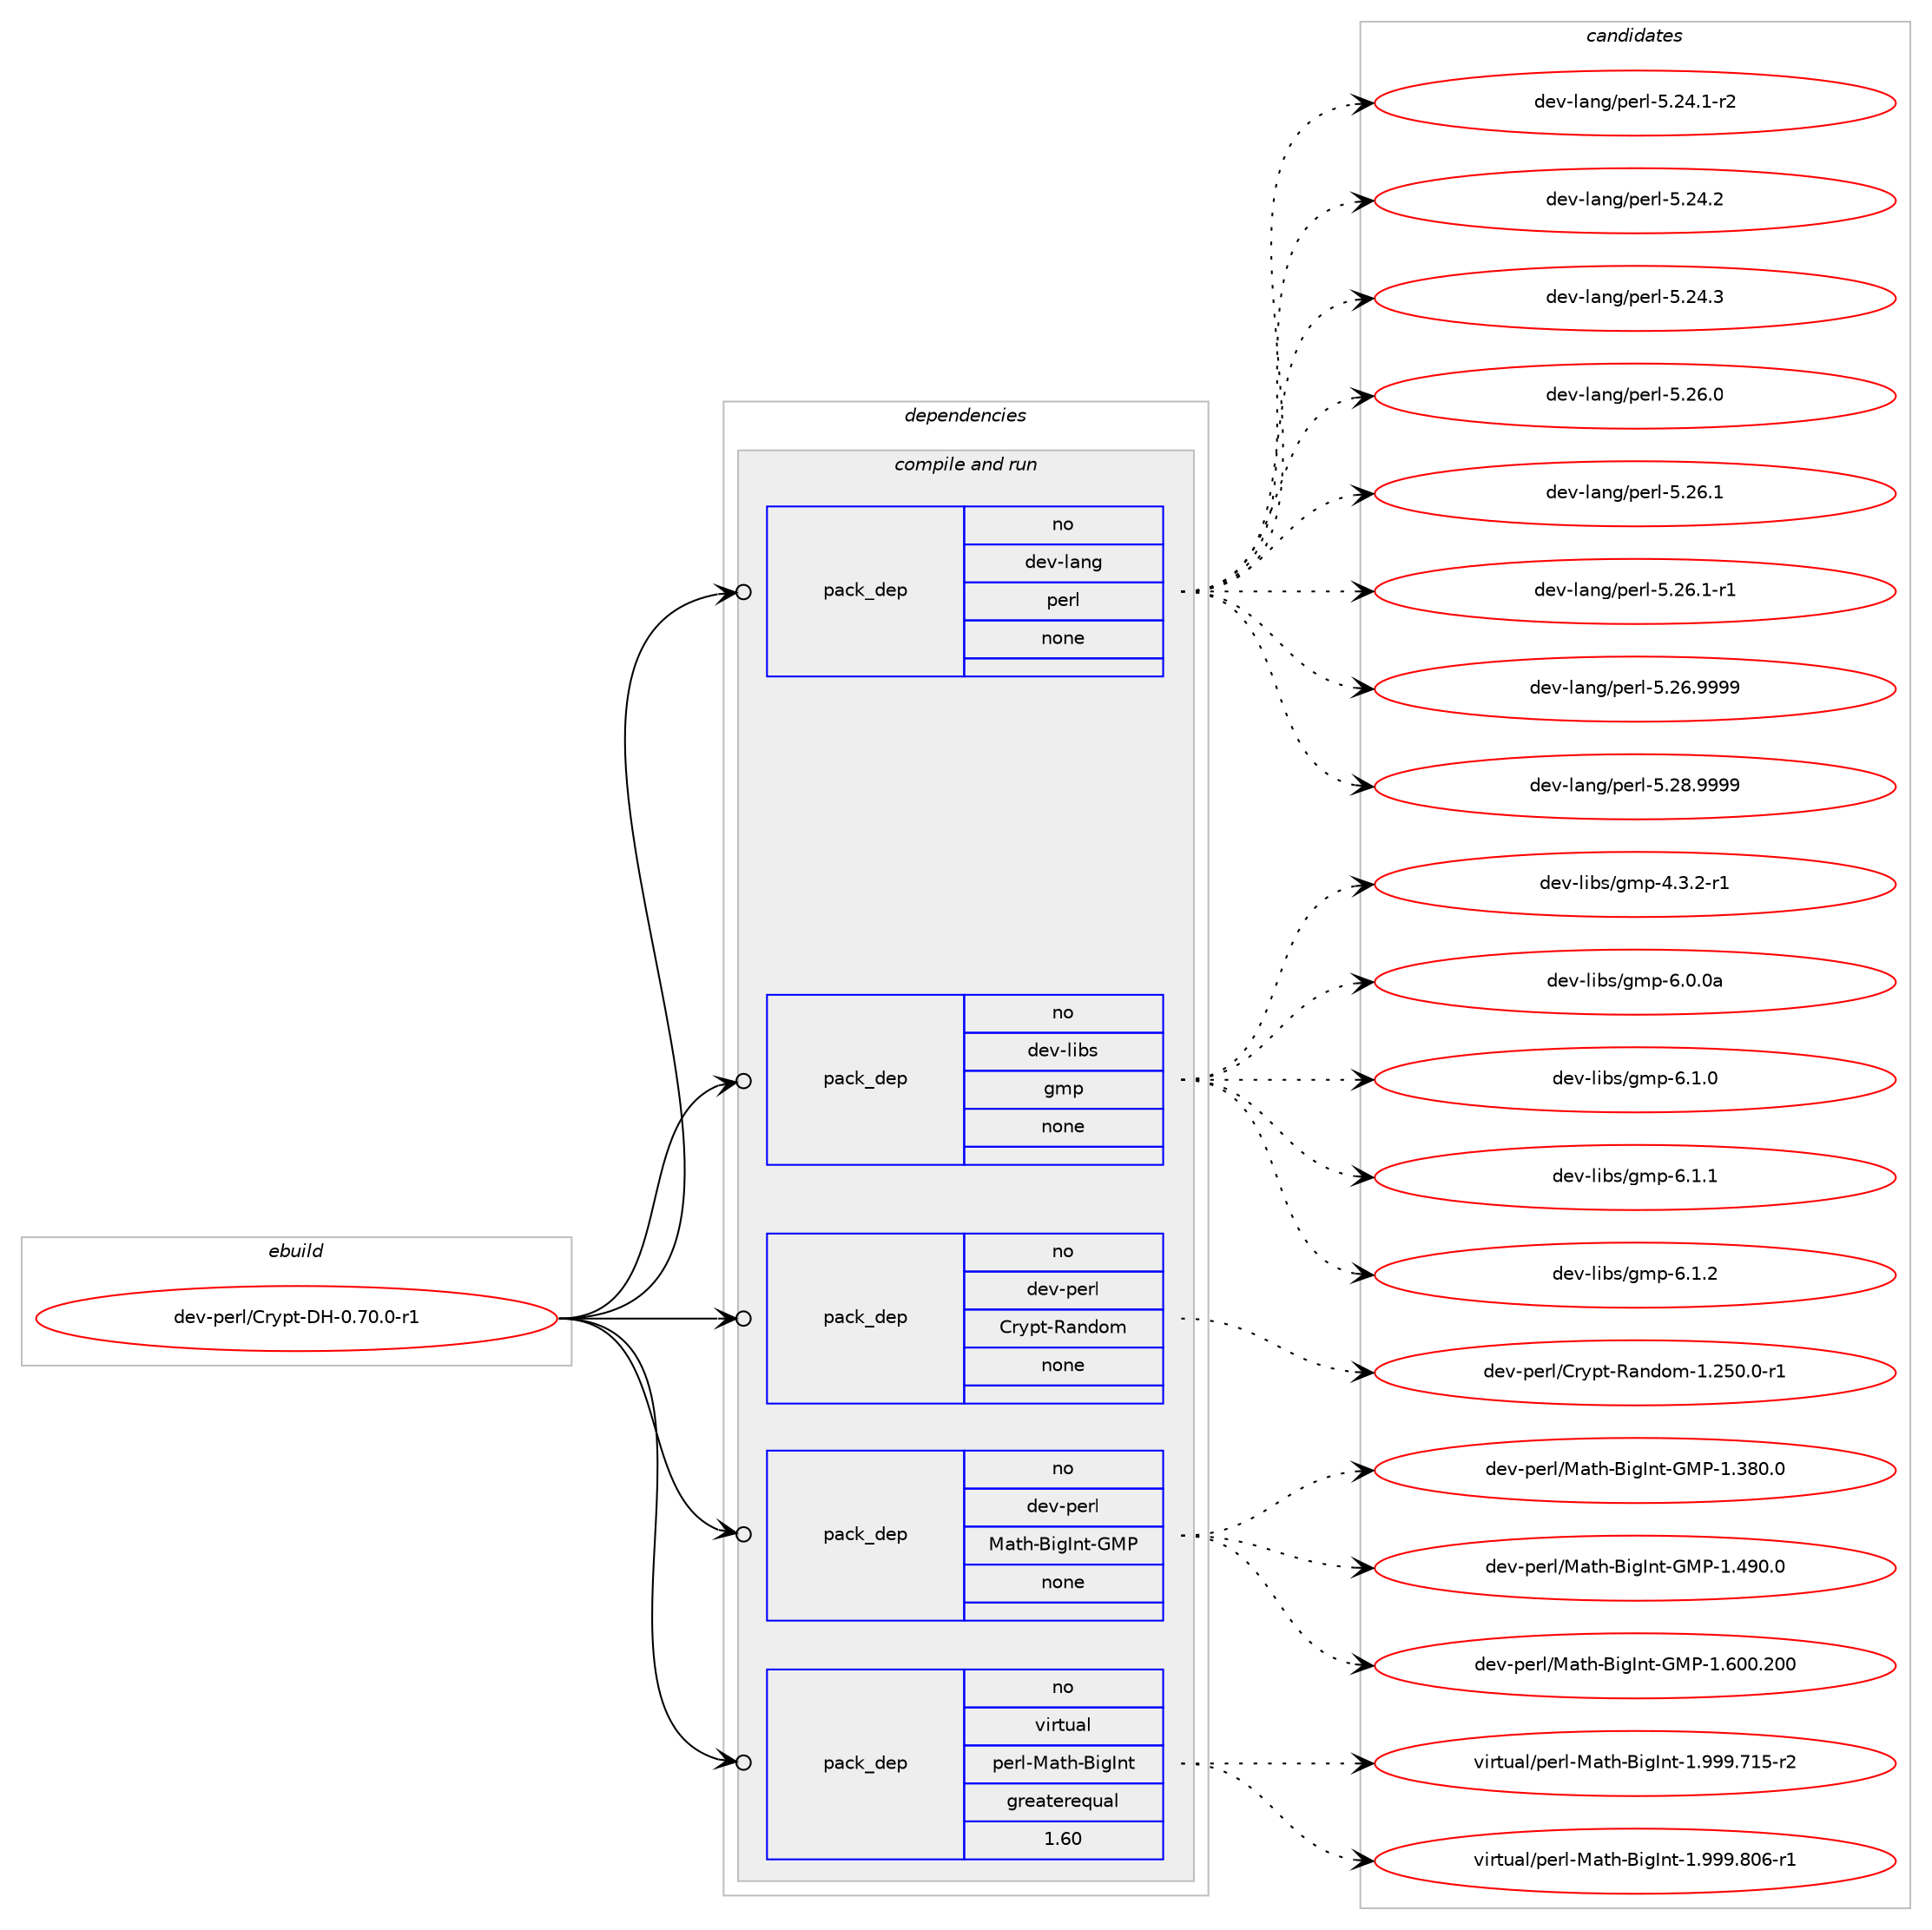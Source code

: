 digraph prolog {

# *************
# Graph options
# *************

newrank=true;
concentrate=true;
compound=true;
graph [rankdir=LR,fontname=Helvetica,fontsize=10,ranksep=1.5];#, ranksep=2.5, nodesep=0.2];
edge  [arrowhead=vee];
node  [fontname=Helvetica,fontsize=10];

# **********
# The ebuild
# **********

subgraph cluster_leftcol {
color=gray;
rank=same;
label=<<i>ebuild</i>>;
id [label="dev-perl/Crypt-DH-0.70.0-r1", color=red, width=4, href="../dev-perl/Crypt-DH-0.70.0-r1.svg"];
}

# ****************
# The dependencies
# ****************

subgraph cluster_midcol {
color=gray;
label=<<i>dependencies</i>>;
subgraph cluster_compile {
fillcolor="#eeeeee";
style=filled;
label=<<i>compile</i>>;
}
subgraph cluster_compileandrun {
fillcolor="#eeeeee";
style=filled;
label=<<i>compile and run</i>>;
subgraph pack96256 {
dependency126799 [label=<<TABLE BORDER="0" CELLBORDER="1" CELLSPACING="0" CELLPADDING="4" WIDTH="220"><TR><TD ROWSPAN="6" CELLPADDING="30">pack_dep</TD></TR><TR><TD WIDTH="110">no</TD></TR><TR><TD>dev-lang</TD></TR><TR><TD>perl</TD></TR><TR><TD>none</TD></TR><TR><TD></TD></TR></TABLE>>, shape=none, color=blue];
}
id:e -> dependency126799:w [weight=20,style="solid",arrowhead="odotvee"];
subgraph pack96257 {
dependency126800 [label=<<TABLE BORDER="0" CELLBORDER="1" CELLSPACING="0" CELLPADDING="4" WIDTH="220"><TR><TD ROWSPAN="6" CELLPADDING="30">pack_dep</TD></TR><TR><TD WIDTH="110">no</TD></TR><TR><TD>dev-libs</TD></TR><TR><TD>gmp</TD></TR><TR><TD>none</TD></TR><TR><TD></TD></TR></TABLE>>, shape=none, color=blue];
}
id:e -> dependency126800:w [weight=20,style="solid",arrowhead="odotvee"];
subgraph pack96258 {
dependency126801 [label=<<TABLE BORDER="0" CELLBORDER="1" CELLSPACING="0" CELLPADDING="4" WIDTH="220"><TR><TD ROWSPAN="6" CELLPADDING="30">pack_dep</TD></TR><TR><TD WIDTH="110">no</TD></TR><TR><TD>dev-perl</TD></TR><TR><TD>Crypt-Random</TD></TR><TR><TD>none</TD></TR><TR><TD></TD></TR></TABLE>>, shape=none, color=blue];
}
id:e -> dependency126801:w [weight=20,style="solid",arrowhead="odotvee"];
subgraph pack96259 {
dependency126802 [label=<<TABLE BORDER="0" CELLBORDER="1" CELLSPACING="0" CELLPADDING="4" WIDTH="220"><TR><TD ROWSPAN="6" CELLPADDING="30">pack_dep</TD></TR><TR><TD WIDTH="110">no</TD></TR><TR><TD>dev-perl</TD></TR><TR><TD>Math-BigInt-GMP</TD></TR><TR><TD>none</TD></TR><TR><TD></TD></TR></TABLE>>, shape=none, color=blue];
}
id:e -> dependency126802:w [weight=20,style="solid",arrowhead="odotvee"];
subgraph pack96260 {
dependency126803 [label=<<TABLE BORDER="0" CELLBORDER="1" CELLSPACING="0" CELLPADDING="4" WIDTH="220"><TR><TD ROWSPAN="6" CELLPADDING="30">pack_dep</TD></TR><TR><TD WIDTH="110">no</TD></TR><TR><TD>virtual</TD></TR><TR><TD>perl-Math-BigInt</TD></TR><TR><TD>greaterequal</TD></TR><TR><TD>1.60</TD></TR></TABLE>>, shape=none, color=blue];
}
id:e -> dependency126803:w [weight=20,style="solid",arrowhead="odotvee"];
}
subgraph cluster_run {
fillcolor="#eeeeee";
style=filled;
label=<<i>run</i>>;
}
}

# **************
# The candidates
# **************

subgraph cluster_choices {
rank=same;
color=gray;
label=<<i>candidates</i>>;

subgraph choice96256 {
color=black;
nodesep=1;
choice100101118451089711010347112101114108455346505246494511450 [label="dev-lang/perl-5.24.1-r2", color=red, width=4,href="../dev-lang/perl-5.24.1-r2.svg"];
choice10010111845108971101034711210111410845534650524650 [label="dev-lang/perl-5.24.2", color=red, width=4,href="../dev-lang/perl-5.24.2.svg"];
choice10010111845108971101034711210111410845534650524651 [label="dev-lang/perl-5.24.3", color=red, width=4,href="../dev-lang/perl-5.24.3.svg"];
choice10010111845108971101034711210111410845534650544648 [label="dev-lang/perl-5.26.0", color=red, width=4,href="../dev-lang/perl-5.26.0.svg"];
choice10010111845108971101034711210111410845534650544649 [label="dev-lang/perl-5.26.1", color=red, width=4,href="../dev-lang/perl-5.26.1.svg"];
choice100101118451089711010347112101114108455346505446494511449 [label="dev-lang/perl-5.26.1-r1", color=red, width=4,href="../dev-lang/perl-5.26.1-r1.svg"];
choice10010111845108971101034711210111410845534650544657575757 [label="dev-lang/perl-5.26.9999", color=red, width=4,href="../dev-lang/perl-5.26.9999.svg"];
choice10010111845108971101034711210111410845534650564657575757 [label="dev-lang/perl-5.28.9999", color=red, width=4,href="../dev-lang/perl-5.28.9999.svg"];
dependency126799:e -> choice100101118451089711010347112101114108455346505246494511450:w [style=dotted,weight="100"];
dependency126799:e -> choice10010111845108971101034711210111410845534650524650:w [style=dotted,weight="100"];
dependency126799:e -> choice10010111845108971101034711210111410845534650524651:w [style=dotted,weight="100"];
dependency126799:e -> choice10010111845108971101034711210111410845534650544648:w [style=dotted,weight="100"];
dependency126799:e -> choice10010111845108971101034711210111410845534650544649:w [style=dotted,weight="100"];
dependency126799:e -> choice100101118451089711010347112101114108455346505446494511449:w [style=dotted,weight="100"];
dependency126799:e -> choice10010111845108971101034711210111410845534650544657575757:w [style=dotted,weight="100"];
dependency126799:e -> choice10010111845108971101034711210111410845534650564657575757:w [style=dotted,weight="100"];
}
subgraph choice96257 {
color=black;
nodesep=1;
choice1001011184510810598115471031091124552465146504511449 [label="dev-libs/gmp-4.3.2-r1", color=red, width=4,href="../dev-libs/gmp-4.3.2-r1.svg"];
choice10010111845108105981154710310911245544648464897 [label="dev-libs/gmp-6.0.0a", color=red, width=4,href="../dev-libs/gmp-6.0.0a.svg"];
choice100101118451081059811547103109112455446494648 [label="dev-libs/gmp-6.1.0", color=red, width=4,href="../dev-libs/gmp-6.1.0.svg"];
choice100101118451081059811547103109112455446494649 [label="dev-libs/gmp-6.1.1", color=red, width=4,href="../dev-libs/gmp-6.1.1.svg"];
choice100101118451081059811547103109112455446494650 [label="dev-libs/gmp-6.1.2", color=red, width=4,href="../dev-libs/gmp-6.1.2.svg"];
dependency126800:e -> choice1001011184510810598115471031091124552465146504511449:w [style=dotted,weight="100"];
dependency126800:e -> choice10010111845108105981154710310911245544648464897:w [style=dotted,weight="100"];
dependency126800:e -> choice100101118451081059811547103109112455446494648:w [style=dotted,weight="100"];
dependency126800:e -> choice100101118451081059811547103109112455446494649:w [style=dotted,weight="100"];
dependency126800:e -> choice100101118451081059811547103109112455446494650:w [style=dotted,weight="100"];
}
subgraph choice96258 {
color=black;
nodesep=1;
choice10010111845112101114108476711412111211645829711010011110945494650534846484511449 [label="dev-perl/Crypt-Random-1.250.0-r1", color=red, width=4,href="../dev-perl/Crypt-Random-1.250.0-r1.svg"];
dependency126801:e -> choice10010111845112101114108476711412111211645829711010011110945494650534846484511449:w [style=dotted,weight="100"];
}
subgraph choice96259 {
color=black;
nodesep=1;
choice10010111845112101114108477797116104456610510373110116457177804549465156484648 [label="dev-perl/Math-BigInt-GMP-1.380.0", color=red, width=4,href="../dev-perl/Math-BigInt-GMP-1.380.0.svg"];
choice10010111845112101114108477797116104456610510373110116457177804549465257484648 [label="dev-perl/Math-BigInt-GMP-1.490.0", color=red, width=4,href="../dev-perl/Math-BigInt-GMP-1.490.0.svg"];
choice100101118451121011141084777971161044566105103731101164571778045494654484846504848 [label="dev-perl/Math-BigInt-GMP-1.600.200", color=red, width=4,href="../dev-perl/Math-BigInt-GMP-1.600.200.svg"];
dependency126802:e -> choice10010111845112101114108477797116104456610510373110116457177804549465156484648:w [style=dotted,weight="100"];
dependency126802:e -> choice10010111845112101114108477797116104456610510373110116457177804549465257484648:w [style=dotted,weight="100"];
dependency126802:e -> choice100101118451121011141084777971161044566105103731101164571778045494654484846504848:w [style=dotted,weight="100"];
}
subgraph choice96260 {
color=black;
nodesep=1;
choice1181051141161179710847112101114108457797116104456610510373110116454946575757465549534511450 [label="virtual/perl-Math-BigInt-1.999.715-r2", color=red, width=4,href="../virtual/perl-Math-BigInt-1.999.715-r2.svg"];
choice1181051141161179710847112101114108457797116104456610510373110116454946575757465648544511449 [label="virtual/perl-Math-BigInt-1.999.806-r1", color=red, width=4,href="../virtual/perl-Math-BigInt-1.999.806-r1.svg"];
dependency126803:e -> choice1181051141161179710847112101114108457797116104456610510373110116454946575757465549534511450:w [style=dotted,weight="100"];
dependency126803:e -> choice1181051141161179710847112101114108457797116104456610510373110116454946575757465648544511449:w [style=dotted,weight="100"];
}
}

}
